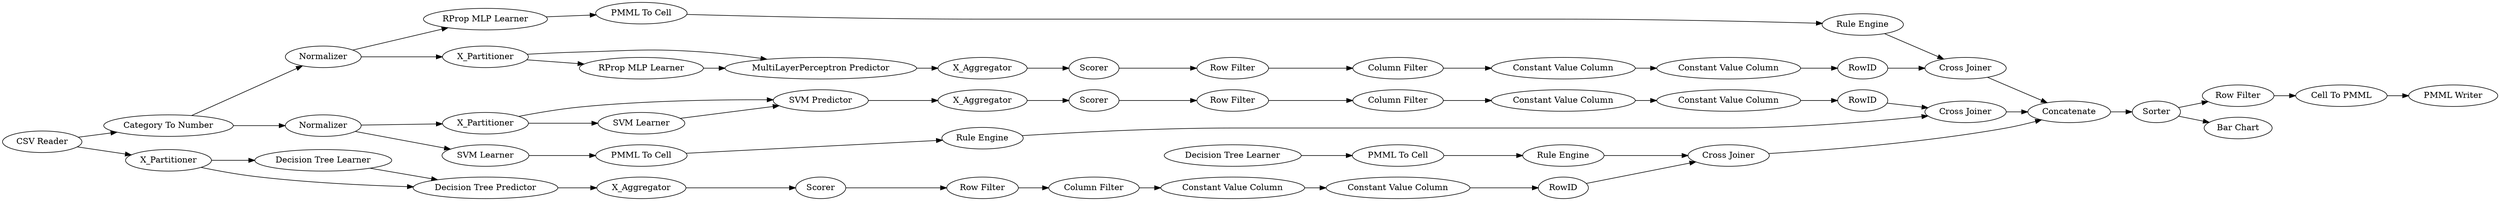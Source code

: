 digraph {
	"6891012978561675579_31" [label="RProp MLP Learner"]
	"-4333083487626833927_7" [label=X_Aggregator]
	"2845750844622966341_290" [label="Constant Value Column"]
	"2883152907568975468_34" [label="PMML To Cell"]
	"6891012978561675579_38" [label="Cross Joiner"]
	"1911305299332194350_293" [label=RowID]
	"-1363016552319811589_53" [label="Row Filter"]
	"-4333083487626833927_39" [label=Scorer]
	"1911305299332194350_9" [label="Row Filter"]
	"-6445658994408357905_33" [label="Decision Tree Learner"]
	"9076553711300705049_32" [label="SVM Predictor"]
	"-1363016552319811589_61" [label="PMML Writer"]
	"-1363016552319811589_58" [label="Category To Number"]
	"1017452495998701723_294" [label="Column Filter"]
	"6891012978561675579_2" [label=X_Partitioner]
	"-1363016552319811589_59" [label="Bar Chart"]
	"1911305299332194350_294" [label="Column Filter"]
	"9076553711300705049_31" [label="SVM Learner"]
	"-1363016552319811589_52" [label=Sorter]
	"9076553711300705049_7" [label=X_Aggregator]
	"6891012978561675579_7" [label=X_Aggregator]
	"2845750844622966341_292" [label="Constant Value Column"]
	"6891012978561675579_32" [label="MultiLayerPerceptron Predictor"]
	"2845750844622966341_294" [label="Column Filter"]
	"-4333083487626833927_38" [label="Cross Joiner"]
	"-6445658994408357905_34" [label="Rule Engine"]
	"-4333083487626833927_32" [label="Decision Tree Predictor"]
	"1911305299332194350_290" [label="Constant Value Column"]
	"-4333083487626833927_2" [label=X_Partitioner]
	"2845750844622966341_9" [label="Row Filter"]
	"6891012978561675579_39" [label=Normalizer]
	"6891012978561675579_40" [label=Scorer]
	"9076553711300705049_39" [label="Cross Joiner"]
	"970219974481207567_34" [label="Rule Engine"]
	"-1363016552319811589_54" [label="Cell To PMML"]
	"9076553711300705049_2" [label=X_Partitioner]
	"-1363016552319811589_60" [label=Concatenate]
	"1017452495998701723_290" [label="Constant Value Column"]
	"970219974481207567_35" [label="RProp MLP Learner"]
	"1017452495998701723_9" [label="Row Filter"]
	"2883152907568975468_33" [label="SVM Learner"]
	"2845750844622966341_293" [label=RowID]
	"1911305299332194350_292" [label="Constant Value Column"]
	"970219974481207567_22" [label="PMML To Cell"]
	"1017452495998701723_293" [label=RowID]
	"2883152907568975468_35" [label="Rule Engine"]
	"9076553711300705049_41" [label=Scorer]
	"9076553711300705049_40" [label=Normalizer]
	"-4333083487626833927_31" [label="Decision Tree Learner"]
	"-1363016552319811589_62" [label="CSV Reader"]
	"-6445658994408357905_28" [label="PMML To Cell"]
	"1017452495998701723_292" [label="Constant Value Column"]
	"6891012978561675579_7" -> "6891012978561675579_40"
	"9076553711300705049_40" -> "9076553711300705049_2"
	"6891012978561675579_31" -> "6891012978561675579_32"
	"2883152907568975468_35" -> "9076553711300705049_39"
	"9076553711300705049_31" -> "9076553711300705049_32"
	"9076553711300705049_39" -> "-1363016552319811589_60"
	"9076553711300705049_2" -> "9076553711300705049_31"
	"2845750844622966341_290" -> "2845750844622966341_292"
	"6891012978561675579_2" -> "6891012978561675579_31"
	"-1363016552319811589_52" -> "-1363016552319811589_59"
	"9076553711300705049_32" -> "9076553711300705049_7"
	"970219974481207567_22" -> "970219974481207567_34"
	"-4333083487626833927_2" -> "-4333083487626833927_32"
	"-1363016552319811589_52" -> "-1363016552319811589_53"
	"2845750844622966341_293" -> "6891012978561675579_38"
	"6891012978561675579_38" -> "-1363016552319811589_60"
	"9076553711300705049_40" -> "2883152907568975468_33"
	"-1363016552319811589_62" -> "-1363016552319811589_58"
	"9076553711300705049_2" -> "9076553711300705049_32"
	"6891012978561675579_32" -> "6891012978561675579_7"
	"6891012978561675579_40" -> "2845750844622966341_9"
	"-1363016552319811589_54" -> "-1363016552319811589_61"
	"-4333083487626833927_2" -> "-4333083487626833927_31"
	"-4333083487626833927_31" -> "-4333083487626833927_32"
	"1911305299332194350_290" -> "1911305299332194350_292"
	"1911305299332194350_292" -> "1911305299332194350_293"
	"-6445658994408357905_34" -> "-4333083487626833927_38"
	"-1363016552319811589_58" -> "9076553711300705049_40"
	"-4333083487626833927_7" -> "-4333083487626833927_39"
	"1911305299332194350_9" -> "1911305299332194350_294"
	"-6445658994408357905_33" -> "-6445658994408357905_28"
	"-1363016552319811589_53" -> "-1363016552319811589_54"
	"1017452495998701723_9" -> "1017452495998701723_294"
	"1911305299332194350_294" -> "1911305299332194350_290"
	"-1363016552319811589_62" -> "-4333083487626833927_2"
	"1911305299332194350_293" -> "9076553711300705049_39"
	"-4333083487626833927_39" -> "1017452495998701723_9"
	"9076553711300705049_41" -> "1911305299332194350_9"
	"1017452495998701723_293" -> "-4333083487626833927_38"
	"1017452495998701723_294" -> "1017452495998701723_290"
	"2845750844622966341_294" -> "2845750844622966341_290"
	"1017452495998701723_290" -> "1017452495998701723_292"
	"-4333083487626833927_32" -> "-4333083487626833927_7"
	"1017452495998701723_292" -> "1017452495998701723_293"
	"9076553711300705049_7" -> "9076553711300705049_41"
	"970219974481207567_34" -> "6891012978561675579_38"
	"-1363016552319811589_60" -> "-1363016552319811589_52"
	"2883152907568975468_34" -> "2883152907568975468_35"
	"2845750844622966341_9" -> "2845750844622966341_294"
	"970219974481207567_35" -> "970219974481207567_22"
	"2845750844622966341_292" -> "2845750844622966341_293"
	"6891012978561675579_39" -> "970219974481207567_35"
	"-6445658994408357905_28" -> "-6445658994408357905_34"
	"-4333083487626833927_38" -> "-1363016552319811589_60"
	"-1363016552319811589_58" -> "6891012978561675579_39"
	"6891012978561675579_2" -> "6891012978561675579_32"
	"2883152907568975468_33" -> "2883152907568975468_34"
	"6891012978561675579_39" -> "6891012978561675579_2"
	rankdir=LR
}
